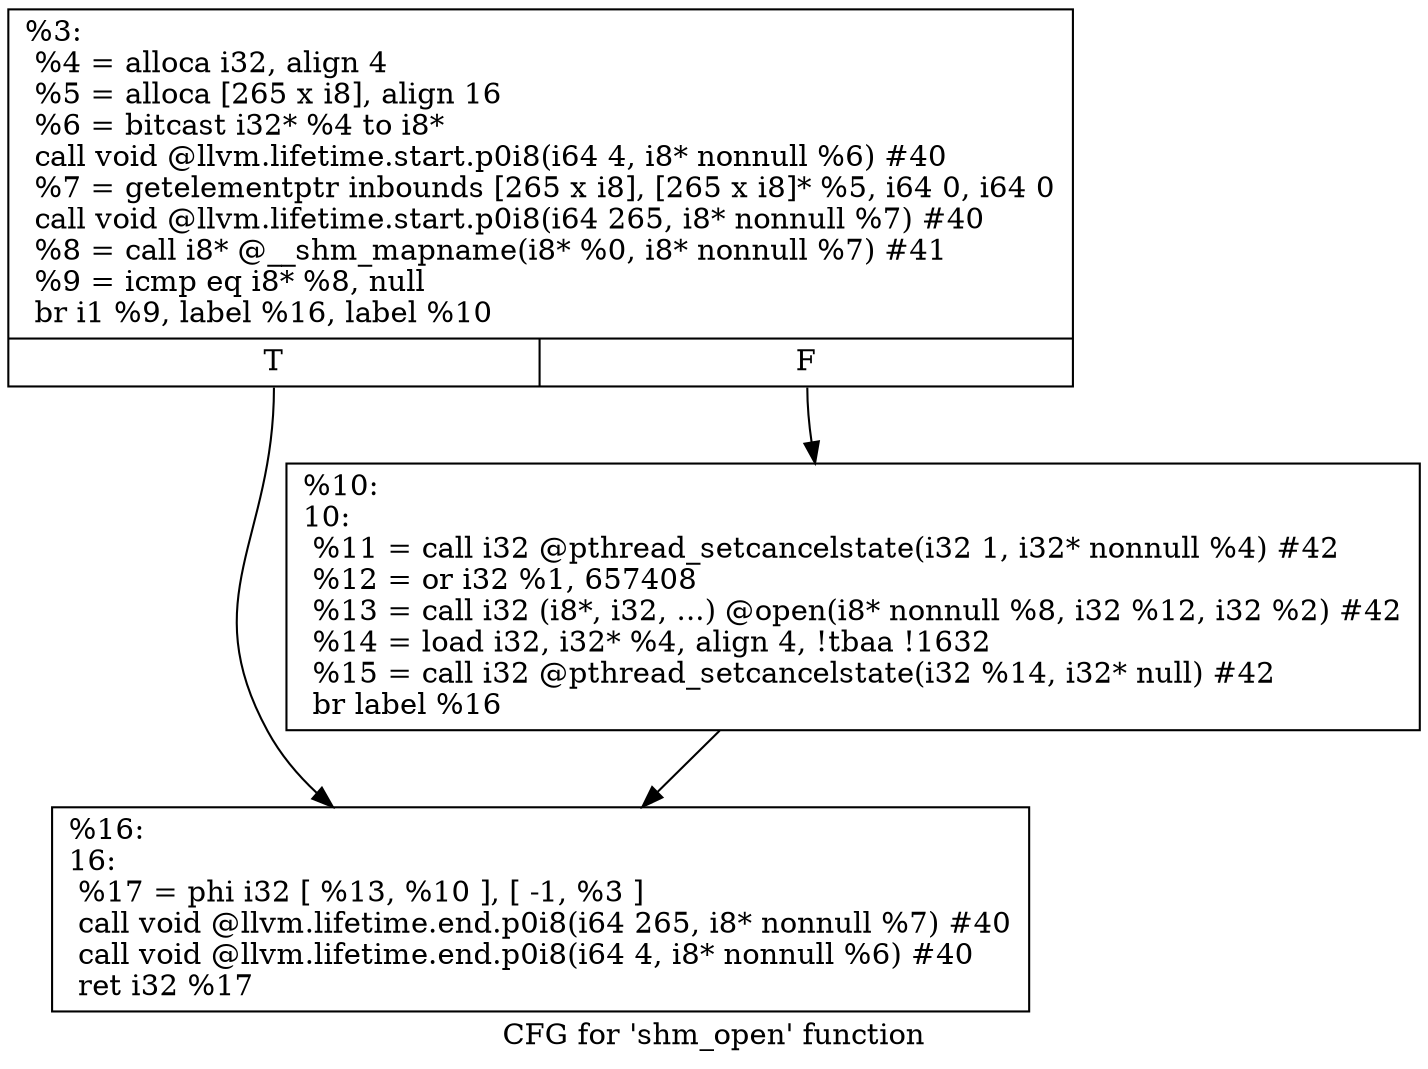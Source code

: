 digraph "CFG for 'shm_open' function" {
	label="CFG for 'shm_open' function";

	Node0x1b8fbc0 [shape=record,label="{%3:\l  %4 = alloca i32, align 4\l  %5 = alloca [265 x i8], align 16\l  %6 = bitcast i32* %4 to i8*\l  call void @llvm.lifetime.start.p0i8(i64 4, i8* nonnull %6) #40\l  %7 = getelementptr inbounds [265 x i8], [265 x i8]* %5, i64 0, i64 0\l  call void @llvm.lifetime.start.p0i8(i64 265, i8* nonnull %7) #40\l  %8 = call i8* @__shm_mapname(i8* %0, i8* nonnull %7) #41\l  %9 = icmp eq i8* %8, null\l  br i1 %9, label %16, label %10\l|{<s0>T|<s1>F}}"];
	Node0x1b8fbc0:s0 -> Node0x1b8fce0;
	Node0x1b8fbc0:s1 -> Node0x1b8fc90;
	Node0x1b8fc90 [shape=record,label="{%10:\l10:                                               \l  %11 = call i32 @pthread_setcancelstate(i32 1, i32* nonnull %4) #42\l  %12 = or i32 %1, 657408\l  %13 = call i32 (i8*, i32, ...) @open(i8* nonnull %8, i32 %12, i32 %2) #42\l  %14 = load i32, i32* %4, align 4, !tbaa !1632\l  %15 = call i32 @pthread_setcancelstate(i32 %14, i32* null) #42\l  br label %16\l}"];
	Node0x1b8fc90 -> Node0x1b8fce0;
	Node0x1b8fce0 [shape=record,label="{%16:\l16:                                               \l  %17 = phi i32 [ %13, %10 ], [ -1, %3 ]\l  call void @llvm.lifetime.end.p0i8(i64 265, i8* nonnull %7) #40\l  call void @llvm.lifetime.end.p0i8(i64 4, i8* nonnull %6) #40\l  ret i32 %17\l}"];
}
